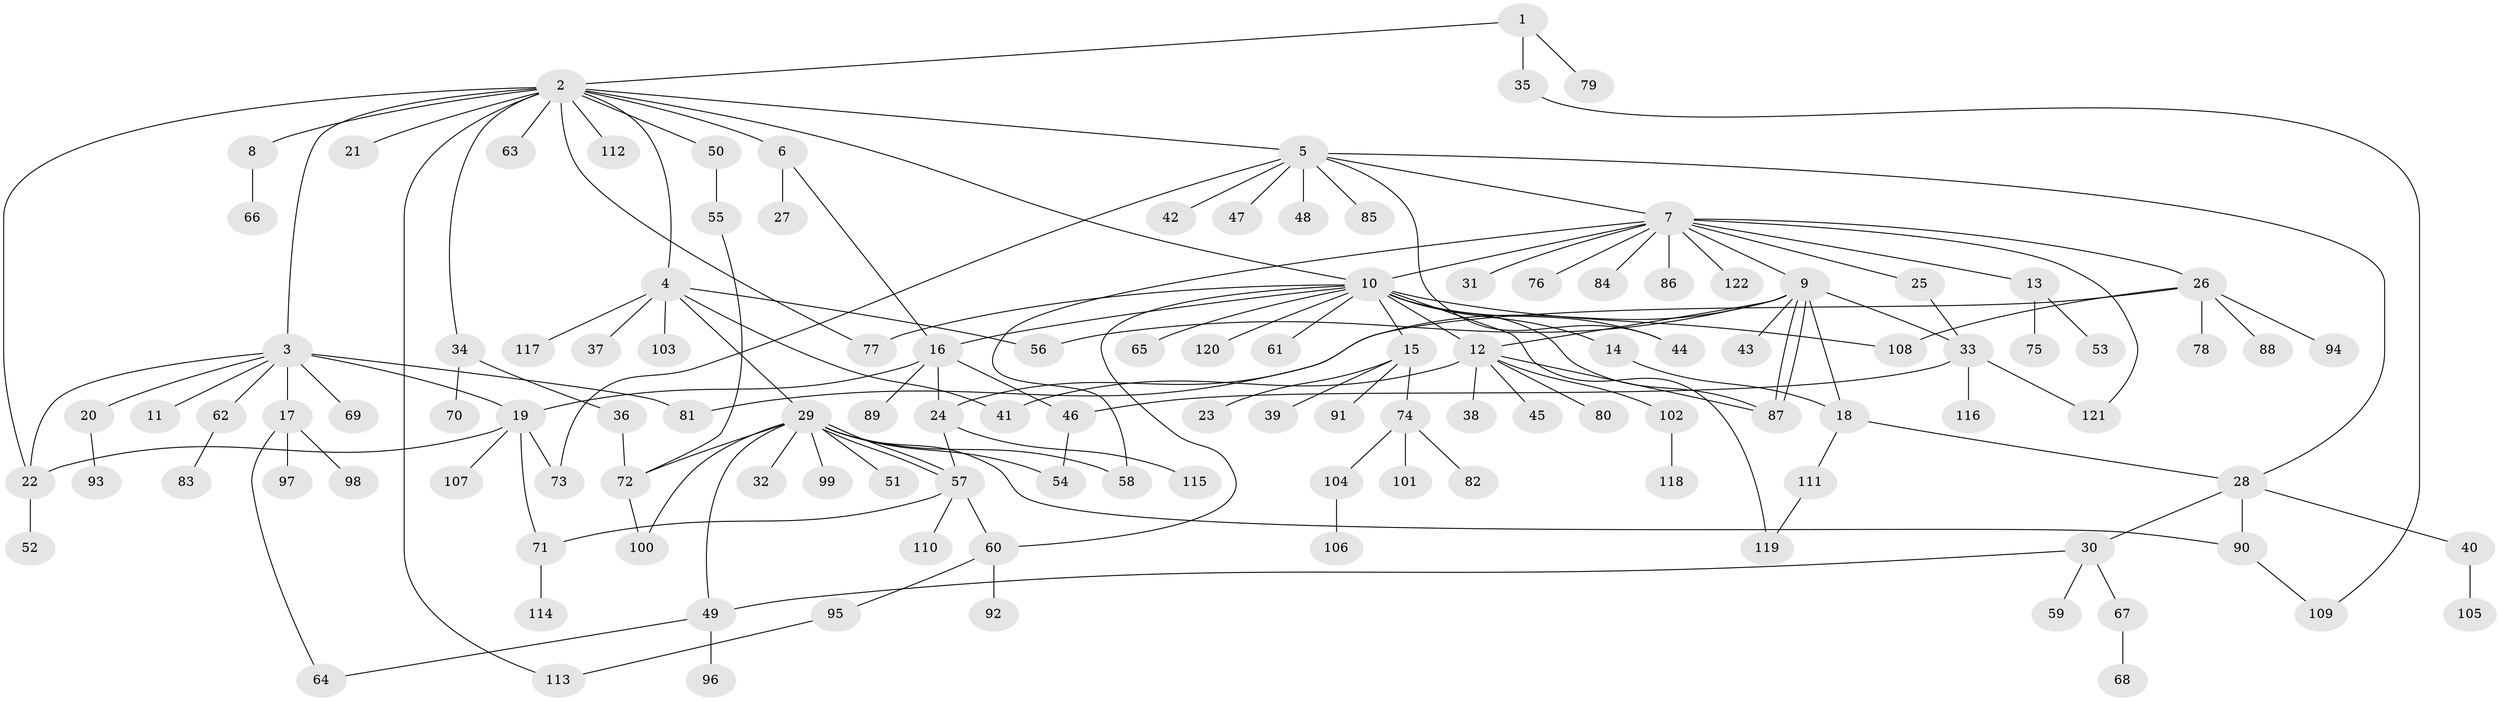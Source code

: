 // coarse degree distribution, {3: 0.26, 12: 0.02, 7: 0.06, 2: 0.22, 8: 0.02, 1: 0.22, 10: 0.02, 5: 0.1, 4: 0.06, 6: 0.02}
// Generated by graph-tools (version 1.1) at 2025/50/03/04/25 22:50:11]
// undirected, 122 vertices, 158 edges
graph export_dot {
  node [color=gray90,style=filled];
  1;
  2;
  3;
  4;
  5;
  6;
  7;
  8;
  9;
  10;
  11;
  12;
  13;
  14;
  15;
  16;
  17;
  18;
  19;
  20;
  21;
  22;
  23;
  24;
  25;
  26;
  27;
  28;
  29;
  30;
  31;
  32;
  33;
  34;
  35;
  36;
  37;
  38;
  39;
  40;
  41;
  42;
  43;
  44;
  45;
  46;
  47;
  48;
  49;
  50;
  51;
  52;
  53;
  54;
  55;
  56;
  57;
  58;
  59;
  60;
  61;
  62;
  63;
  64;
  65;
  66;
  67;
  68;
  69;
  70;
  71;
  72;
  73;
  74;
  75;
  76;
  77;
  78;
  79;
  80;
  81;
  82;
  83;
  84;
  85;
  86;
  87;
  88;
  89;
  90;
  91;
  92;
  93;
  94;
  95;
  96;
  97;
  98;
  99;
  100;
  101;
  102;
  103;
  104;
  105;
  106;
  107;
  108;
  109;
  110;
  111;
  112;
  113;
  114;
  115;
  116;
  117;
  118;
  119;
  120;
  121;
  122;
  1 -- 2;
  1 -- 35;
  1 -- 79;
  2 -- 3;
  2 -- 4;
  2 -- 5;
  2 -- 6;
  2 -- 8;
  2 -- 10;
  2 -- 21;
  2 -- 22;
  2 -- 34;
  2 -- 50;
  2 -- 63;
  2 -- 77;
  2 -- 112;
  2 -- 113;
  3 -- 11;
  3 -- 17;
  3 -- 19;
  3 -- 20;
  3 -- 22;
  3 -- 62;
  3 -- 69;
  3 -- 81;
  4 -- 29;
  4 -- 37;
  4 -- 41;
  4 -- 56;
  4 -- 103;
  4 -- 117;
  5 -- 7;
  5 -- 28;
  5 -- 42;
  5 -- 44;
  5 -- 47;
  5 -- 48;
  5 -- 73;
  5 -- 85;
  6 -- 16;
  6 -- 27;
  7 -- 9;
  7 -- 10;
  7 -- 13;
  7 -- 25;
  7 -- 26;
  7 -- 31;
  7 -- 58;
  7 -- 76;
  7 -- 84;
  7 -- 86;
  7 -- 121;
  7 -- 122;
  8 -- 66;
  9 -- 12;
  9 -- 18;
  9 -- 24;
  9 -- 33;
  9 -- 43;
  9 -- 56;
  9 -- 87;
  9 -- 87;
  10 -- 12;
  10 -- 14;
  10 -- 15;
  10 -- 16;
  10 -- 44;
  10 -- 60;
  10 -- 61;
  10 -- 65;
  10 -- 77;
  10 -- 87;
  10 -- 108;
  10 -- 119;
  10 -- 120;
  12 -- 38;
  12 -- 41;
  12 -- 45;
  12 -- 80;
  12 -- 87;
  12 -- 102;
  13 -- 53;
  13 -- 75;
  14 -- 18;
  15 -- 23;
  15 -- 39;
  15 -- 74;
  15 -- 91;
  16 -- 19;
  16 -- 24;
  16 -- 46;
  16 -- 89;
  17 -- 64;
  17 -- 97;
  17 -- 98;
  18 -- 28;
  18 -- 111;
  19 -- 22;
  19 -- 71;
  19 -- 73;
  19 -- 107;
  20 -- 93;
  22 -- 52;
  24 -- 57;
  24 -- 115;
  25 -- 33;
  26 -- 78;
  26 -- 81;
  26 -- 88;
  26 -- 94;
  26 -- 108;
  28 -- 30;
  28 -- 40;
  28 -- 90;
  29 -- 32;
  29 -- 49;
  29 -- 51;
  29 -- 54;
  29 -- 57;
  29 -- 57;
  29 -- 58;
  29 -- 72;
  29 -- 90;
  29 -- 99;
  29 -- 100;
  30 -- 49;
  30 -- 59;
  30 -- 67;
  33 -- 46;
  33 -- 116;
  33 -- 121;
  34 -- 36;
  34 -- 70;
  35 -- 109;
  36 -- 72;
  40 -- 105;
  46 -- 54;
  49 -- 64;
  49 -- 96;
  50 -- 55;
  55 -- 72;
  57 -- 60;
  57 -- 71;
  57 -- 110;
  60 -- 92;
  60 -- 95;
  62 -- 83;
  67 -- 68;
  71 -- 114;
  72 -- 100;
  74 -- 82;
  74 -- 101;
  74 -- 104;
  90 -- 109;
  95 -- 113;
  102 -- 118;
  104 -- 106;
  111 -- 119;
}
